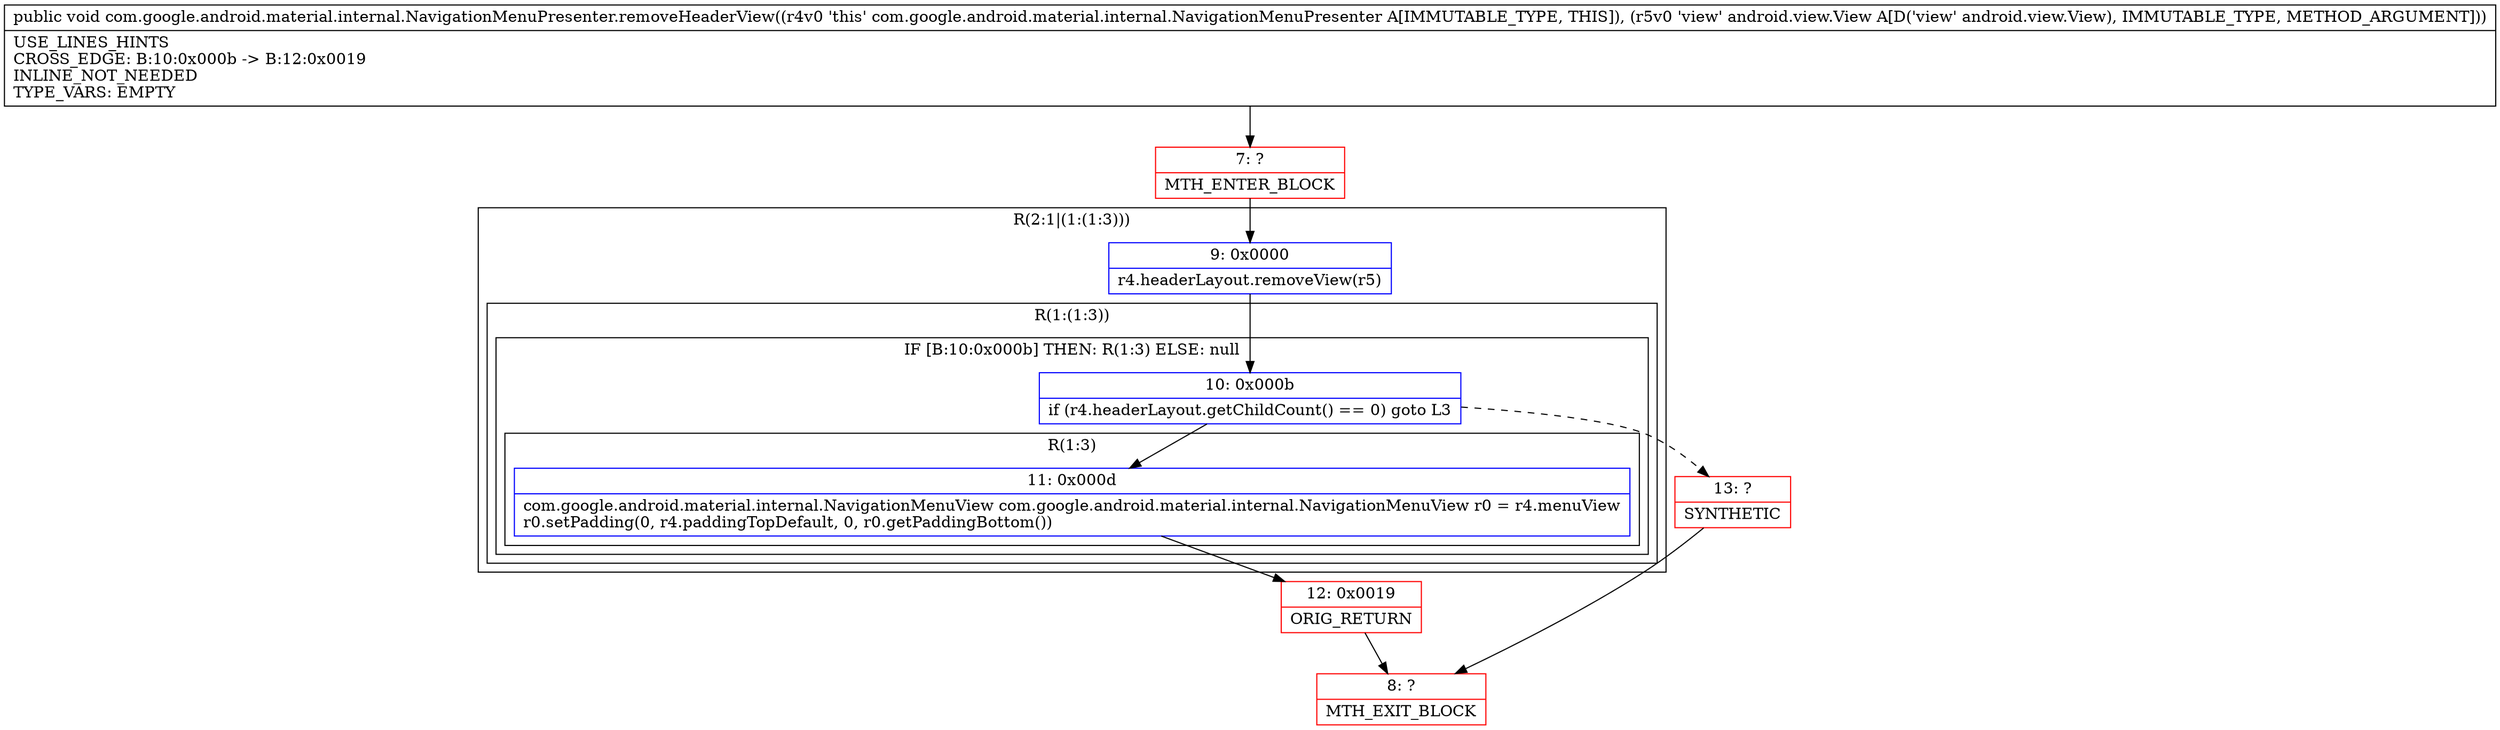 digraph "CFG forcom.google.android.material.internal.NavigationMenuPresenter.removeHeaderView(Landroid\/view\/View;)V" {
subgraph cluster_Region_1371589229 {
label = "R(2:1|(1:(1:3)))";
node [shape=record,color=blue];
Node_9 [shape=record,label="{9\:\ 0x0000|r4.headerLayout.removeView(r5)\l}"];
subgraph cluster_Region_1501824278 {
label = "R(1:(1:3))";
node [shape=record,color=blue];
subgraph cluster_IfRegion_1766307254 {
label = "IF [B:10:0x000b] THEN: R(1:3) ELSE: null";
node [shape=record,color=blue];
Node_10 [shape=record,label="{10\:\ 0x000b|if (r4.headerLayout.getChildCount() == 0) goto L3\l}"];
subgraph cluster_Region_2039904915 {
label = "R(1:3)";
node [shape=record,color=blue];
Node_11 [shape=record,label="{11\:\ 0x000d|com.google.android.material.internal.NavigationMenuView com.google.android.material.internal.NavigationMenuView r0 = r4.menuView\lr0.setPadding(0, r4.paddingTopDefault, 0, r0.getPaddingBottom())\l}"];
}
}
}
}
Node_7 [shape=record,color=red,label="{7\:\ ?|MTH_ENTER_BLOCK\l}"];
Node_12 [shape=record,color=red,label="{12\:\ 0x0019|ORIG_RETURN\l}"];
Node_8 [shape=record,color=red,label="{8\:\ ?|MTH_EXIT_BLOCK\l}"];
Node_13 [shape=record,color=red,label="{13\:\ ?|SYNTHETIC\l}"];
MethodNode[shape=record,label="{public void com.google.android.material.internal.NavigationMenuPresenter.removeHeaderView((r4v0 'this' com.google.android.material.internal.NavigationMenuPresenter A[IMMUTABLE_TYPE, THIS]), (r5v0 'view' android.view.View A[D('view' android.view.View), IMMUTABLE_TYPE, METHOD_ARGUMENT]))  | USE_LINES_HINTS\lCROSS_EDGE: B:10:0x000b \-\> B:12:0x0019\lINLINE_NOT_NEEDED\lTYPE_VARS: EMPTY\l}"];
MethodNode -> Node_7;Node_9 -> Node_10;
Node_10 -> Node_11;
Node_10 -> Node_13[style=dashed];
Node_11 -> Node_12;
Node_7 -> Node_9;
Node_12 -> Node_8;
Node_13 -> Node_8;
}

